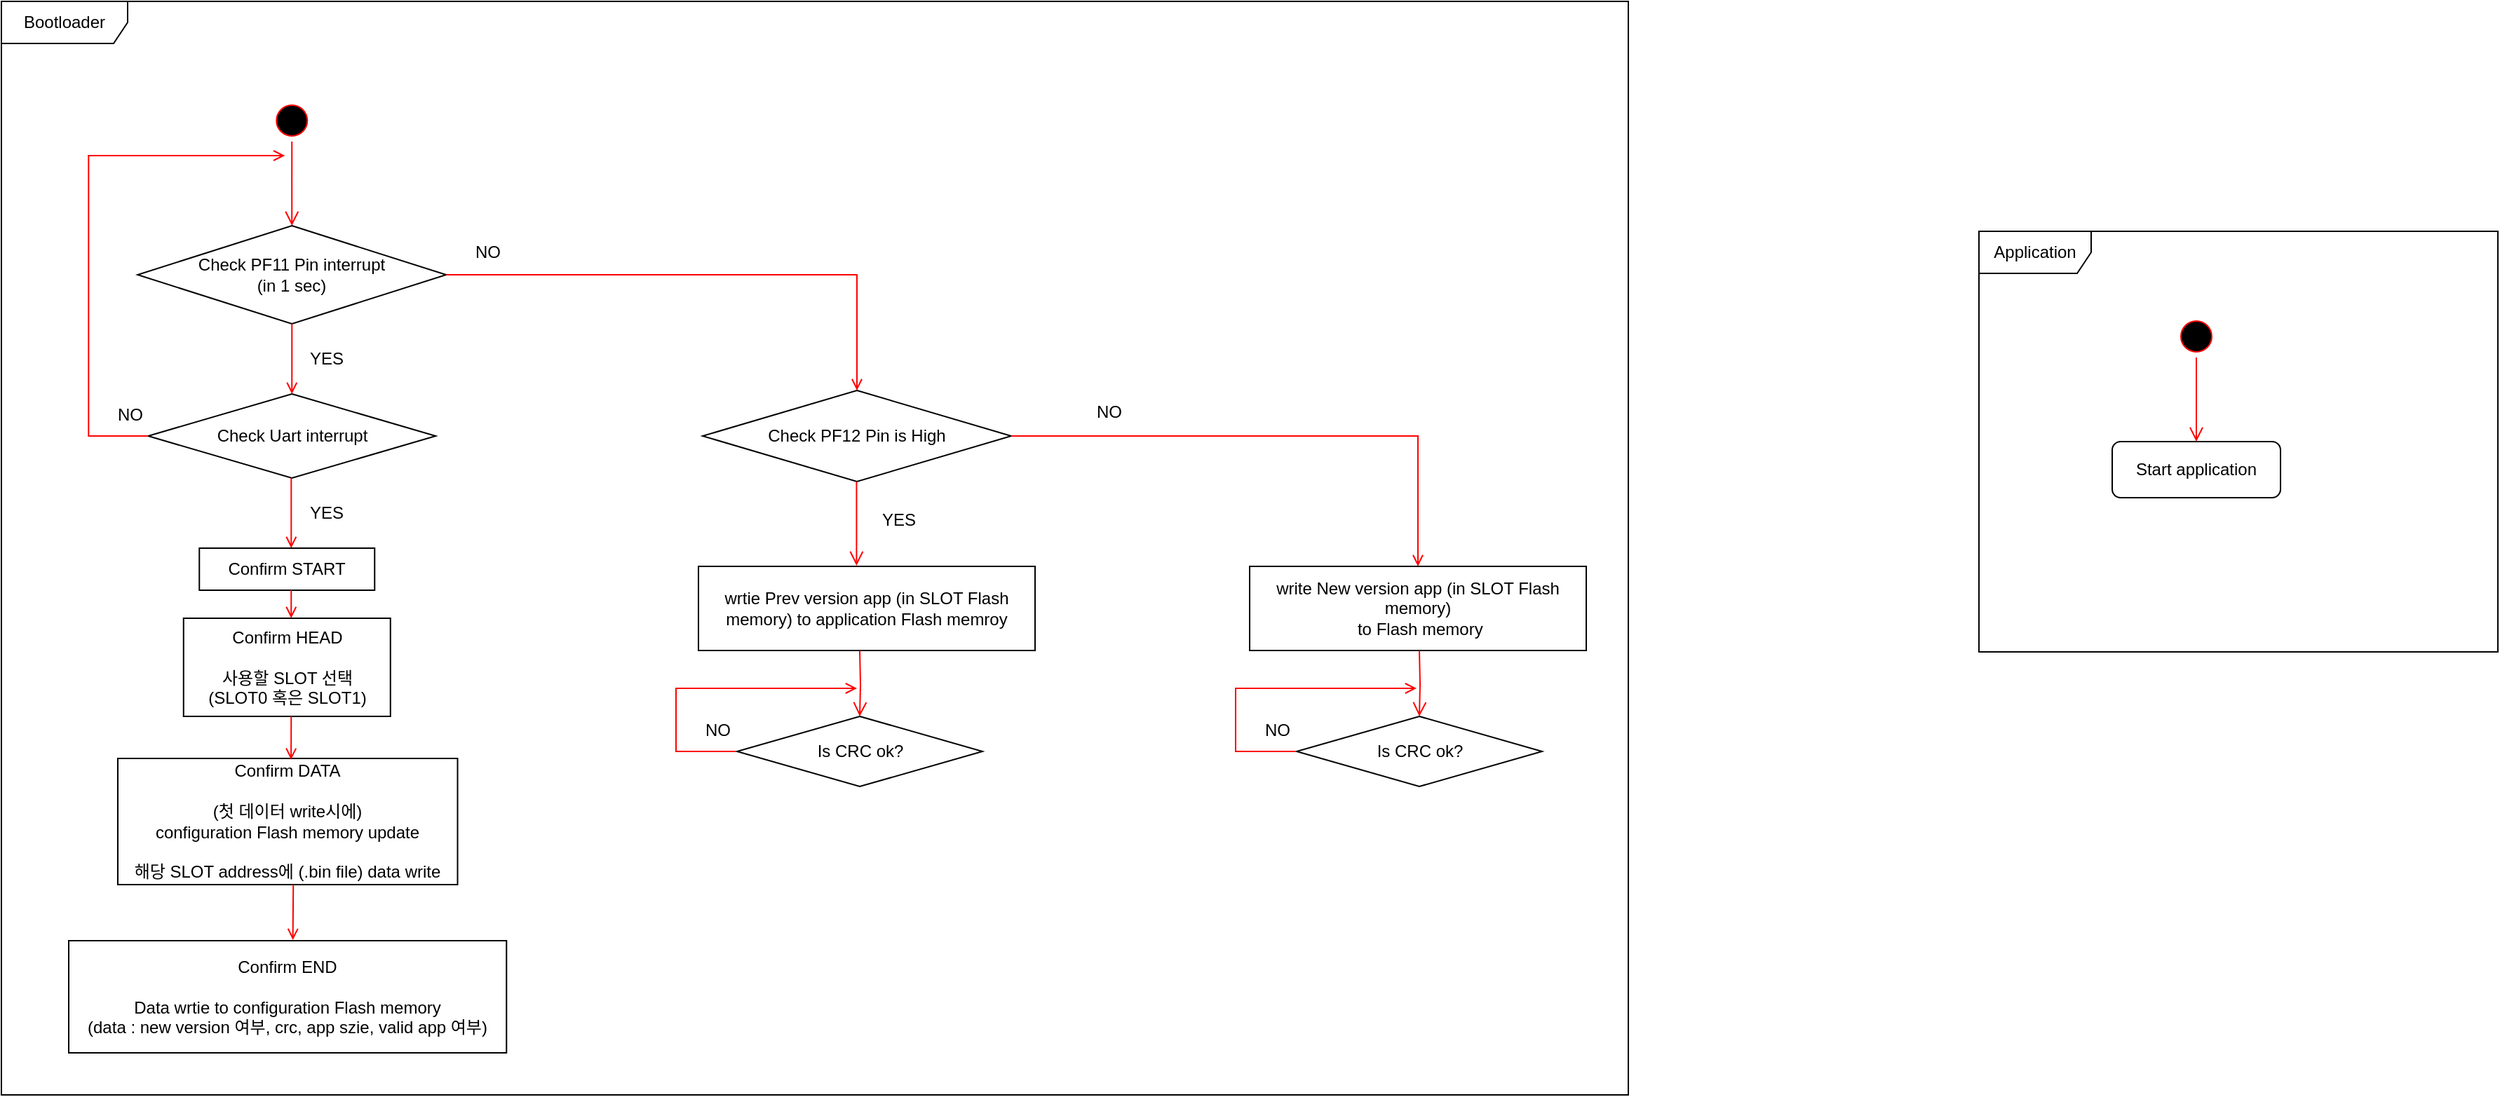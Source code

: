 <mxfile version="20.5.1" type="github">
  <diagram name="Page-1" id="58cdce13-f638-feb5-8d6f-7d28b1aa9fa0">
    <mxGraphModel dx="830" dy="463" grid="1" gridSize="10" guides="1" tooltips="1" connect="1" arrows="1" fold="1" page="1" pageScale="1" pageWidth="1100" pageHeight="850" background="none" math="0" shadow="0">
      <root>
        <mxCell id="0" />
        <mxCell id="1" parent="0" />
        <mxCell id="eKGAcMH3AnmFuZBXyHEG-39" value="Bootloader" style="shape=umlFrame;whiteSpace=wrap;html=1;width=90;height=30;" vertex="1" parent="1">
          <mxGeometry x="150" y="40" width="1160" height="780" as="geometry" />
        </mxCell>
        <mxCell id="eKGAcMH3AnmFuZBXyHEG-1" value="" style="ellipse;html=1;shape=startState;fillColor=#000000;strokeColor=#ff0000;" vertex="1" parent="1">
          <mxGeometry x="342.13" y="110" width="30" height="30" as="geometry" />
        </mxCell>
        <mxCell id="eKGAcMH3AnmFuZBXyHEG-2" value="" style="edgeStyle=orthogonalEdgeStyle;html=1;verticalAlign=bottom;endArrow=open;endSize=8;strokeColor=#ff0000;rounded=0;" edge="1" source="eKGAcMH3AnmFuZBXyHEG-1" parent="1">
          <mxGeometry relative="1" as="geometry">
            <mxPoint x="357.13" y="200" as="targetPoint" />
          </mxGeometry>
        </mxCell>
        <mxCell id="eKGAcMH3AnmFuZBXyHEG-3" value="Check PF11 Pin interrupt&lt;br&gt;(in 1 sec)" style="rhombus;whiteSpace=wrap;html=1;" vertex="1" parent="1">
          <mxGeometry x="247.13" y="200" width="220" height="70" as="geometry" />
        </mxCell>
        <mxCell id="eKGAcMH3AnmFuZBXyHEG-4" value="Check Uart interrupt" style="rhombus;whiteSpace=wrap;html=1;" vertex="1" parent="1">
          <mxGeometry x="254.63" y="320" width="205" height="60" as="geometry" />
        </mxCell>
        <mxCell id="eKGAcMH3AnmFuZBXyHEG-5" value="" style="endArrow=open;html=1;rounded=0;exitX=0.5;exitY=1;exitDx=0;exitDy=0;entryX=0.5;entryY=0;entryDx=0;entryDy=0;strokeColor=#FF0000;endFill=0;" edge="1" parent="1" source="eKGAcMH3AnmFuZBXyHEG-3" target="eKGAcMH3AnmFuZBXyHEG-4">
          <mxGeometry width="50" height="50" relative="1" as="geometry">
            <mxPoint x="582.13" y="220" as="sourcePoint" />
            <mxPoint x="632.13" y="170" as="targetPoint" />
          </mxGeometry>
        </mxCell>
        <mxCell id="eKGAcMH3AnmFuZBXyHEG-6" value="" style="endArrow=open;html=1;rounded=0;exitX=0;exitY=0.5;exitDx=0;exitDy=0;strokeColor=#FF0000;endFill=0;edgeStyle=orthogonalEdgeStyle;" edge="1" parent="1" source="eKGAcMH3AnmFuZBXyHEG-4">
          <mxGeometry width="50" height="50" relative="1" as="geometry">
            <mxPoint x="367.13" y="280" as="sourcePoint" />
            <mxPoint x="352.13" y="150" as="targetPoint" />
            <Array as="points">
              <mxPoint x="212.13" y="350" />
              <mxPoint x="212.13" y="150" />
            </Array>
          </mxGeometry>
        </mxCell>
        <mxCell id="eKGAcMH3AnmFuZBXyHEG-7" value="" style="endArrow=open;html=1;rounded=0;exitX=0.5;exitY=1;exitDx=0;exitDy=0;entryX=0.5;entryY=0;entryDx=0;entryDy=0;strokeColor=#FF0000;endFill=0;" edge="1" parent="1">
          <mxGeometry width="50" height="50" relative="1" as="geometry">
            <mxPoint x="356.65" y="380" as="sourcePoint" />
            <mxPoint x="356.65" y="430" as="targetPoint" />
          </mxGeometry>
        </mxCell>
        <mxCell id="eKGAcMH3AnmFuZBXyHEG-8" value="YES" style="text;html=1;strokeColor=none;fillColor=none;align=center;verticalAlign=middle;whiteSpace=wrap;rounded=0;" vertex="1" parent="1">
          <mxGeometry x="352.13" y="280" width="60" height="30" as="geometry" />
        </mxCell>
        <mxCell id="eKGAcMH3AnmFuZBXyHEG-9" value="Check PF12 Pin is High" style="rhombus;whiteSpace=wrap;html=1;" vertex="1" parent="1">
          <mxGeometry x="650" y="317.5" width="220" height="65" as="geometry" />
        </mxCell>
        <mxCell id="eKGAcMH3AnmFuZBXyHEG-10" value="" style="endArrow=open;html=1;rounded=0;exitX=1;exitY=0.5;exitDx=0;exitDy=0;strokeColor=#FF0000;endFill=0;edgeStyle=orthogonalEdgeStyle;entryX=0.5;entryY=0;entryDx=0;entryDy=0;" edge="1" parent="1" source="eKGAcMH3AnmFuZBXyHEG-3" target="eKGAcMH3AnmFuZBXyHEG-9">
          <mxGeometry width="50" height="50" relative="1" as="geometry">
            <mxPoint x="264.63" y="360" as="sourcePoint" />
            <mxPoint x="362.13" y="160" as="targetPoint" />
            <Array as="points">
              <mxPoint x="760" y="235" />
            </Array>
          </mxGeometry>
        </mxCell>
        <mxCell id="eKGAcMH3AnmFuZBXyHEG-11" value="NO" style="text;html=1;strokeColor=none;fillColor=none;align=center;verticalAlign=middle;whiteSpace=wrap;rounded=0;" vertex="1" parent="1">
          <mxGeometry x="467.13" y="204" width="60" height="30" as="geometry" />
        </mxCell>
        <mxCell id="eKGAcMH3AnmFuZBXyHEG-12" value="NO" style="text;html=1;strokeColor=none;fillColor=none;align=center;verticalAlign=middle;whiteSpace=wrap;rounded=0;" vertex="1" parent="1">
          <mxGeometry x="212.13" y="320" width="60" height="30" as="geometry" />
        </mxCell>
        <mxCell id="eKGAcMH3AnmFuZBXyHEG-13" value="YES" style="text;html=1;strokeColor=none;fillColor=none;align=center;verticalAlign=middle;whiteSpace=wrap;rounded=0;" vertex="1" parent="1">
          <mxGeometry x="352.13" y="390" width="60" height="30" as="geometry" />
        </mxCell>
        <mxCell id="eKGAcMH3AnmFuZBXyHEG-14" value="Confirm START" style="rounded=0;whiteSpace=wrap;html=1;" vertex="1" parent="1">
          <mxGeometry x="291.13" y="430" width="125" height="30" as="geometry" />
        </mxCell>
        <mxCell id="eKGAcMH3AnmFuZBXyHEG-15" value="Confirm HEAD&lt;br&gt;&lt;span style=&quot;text-align: left; background-color: initial;&quot;&gt;&lt;br&gt;사용할 SLOT 선택&lt;br&gt;&lt;/span&gt;(SLOT0 혹은 SLOT1)" style="rounded=0;whiteSpace=wrap;html=1;" vertex="1" parent="1">
          <mxGeometry x="279.88" y="480" width="147.5" height="70" as="geometry" />
        </mxCell>
        <mxCell id="eKGAcMH3AnmFuZBXyHEG-16" value="Confirm DATA&lt;br&gt;&lt;span style=&quot;text-align: left; background-color: initial;&quot;&gt;&lt;br&gt;(첫 데이터 write시에)&lt;br&gt;configuration Flash memory update&lt;br&gt;&lt;br&gt;해당 SLOT address에 (.bin file) data write&lt;br&gt;&lt;/span&gt;" style="rounded=0;whiteSpace=wrap;html=1;" vertex="1" parent="1">
          <mxGeometry x="233" y="580" width="242.25" height="90" as="geometry" />
        </mxCell>
        <mxCell id="eKGAcMH3AnmFuZBXyHEG-17" value="Confirm END&lt;br&gt;&lt;span style=&quot;text-align: left; background-color: initial;&quot;&gt;&lt;br&gt;Data wrtie to configuration Flash memory&lt;br&gt;(data : new version 여부, crc, app szie, valid app 여부)&lt;br&gt;&lt;/span&gt;" style="rounded=0;whiteSpace=wrap;html=1;" vertex="1" parent="1">
          <mxGeometry x="198" y="710" width="312.13" height="80" as="geometry" />
        </mxCell>
        <mxCell id="eKGAcMH3AnmFuZBXyHEG-18" value="" style="endArrow=open;html=1;rounded=0;exitX=0.5;exitY=1;exitDx=0;exitDy=0;entryX=0.5;entryY=0;entryDx=0;entryDy=0;strokeColor=#FF0000;endFill=0;" edge="1" parent="1">
          <mxGeometry width="50" height="50" relative="1" as="geometry">
            <mxPoint x="356.63" y="460" as="sourcePoint" />
            <mxPoint x="356.63" y="480" as="targetPoint" />
          </mxGeometry>
        </mxCell>
        <mxCell id="eKGAcMH3AnmFuZBXyHEG-19" value="" style="endArrow=open;html=1;rounded=0;exitX=0.5;exitY=1;exitDx=0;exitDy=0;strokeColor=#FF0000;endFill=0;entryX=0.51;entryY=0.01;entryDx=0;entryDy=0;entryPerimeter=0;" edge="1" parent="1" target="eKGAcMH3AnmFuZBXyHEG-16">
          <mxGeometry width="50" height="50" relative="1" as="geometry">
            <mxPoint x="356.63" y="550" as="sourcePoint" />
            <mxPoint x="357.228" y="580" as="targetPoint" />
          </mxGeometry>
        </mxCell>
        <mxCell id="eKGAcMH3AnmFuZBXyHEG-20" value="" style="endArrow=open;html=1;rounded=0;exitX=0.5;exitY=1;exitDx=0;exitDy=0;strokeColor=#FF0000;endFill=0;entryX=0.512;entryY=-0.006;entryDx=0;entryDy=0;entryPerimeter=0;" edge="1" parent="1" target="eKGAcMH3AnmFuZBXyHEG-17">
          <mxGeometry width="50" height="50" relative="1" as="geometry">
            <mxPoint x="358.125" y="670" as="sourcePoint" />
            <mxPoint x="358.595" y="710" as="targetPoint" />
          </mxGeometry>
        </mxCell>
        <mxCell id="eKGAcMH3AnmFuZBXyHEG-21" value="wrtie Prev version app (in SLOT Flash memory) to application Flash memroy" style="rounded=0;whiteSpace=wrap;html=1;" vertex="1" parent="1">
          <mxGeometry x="647" y="443" width="240" height="60" as="geometry" />
        </mxCell>
        <mxCell id="eKGAcMH3AnmFuZBXyHEG-23" value="" style="edgeStyle=orthogonalEdgeStyle;html=1;verticalAlign=bottom;endArrow=open;endSize=8;strokeColor=#ff0000;rounded=0;" edge="1" parent="1">
          <mxGeometry relative="1" as="geometry">
            <mxPoint x="759.71" y="442.5" as="targetPoint" />
            <mxPoint x="759.71" y="382.5" as="sourcePoint" />
          </mxGeometry>
        </mxCell>
        <mxCell id="eKGAcMH3AnmFuZBXyHEG-24" value="YES" style="text;html=1;strokeColor=none;fillColor=none;align=center;verticalAlign=middle;whiteSpace=wrap;rounded=0;" vertex="1" parent="1">
          <mxGeometry x="760" y="395" width="60" height="30" as="geometry" />
        </mxCell>
        <mxCell id="eKGAcMH3AnmFuZBXyHEG-25" value="write New version app (in SLOT Flash memory)&lt;br&gt;&amp;nbsp;to Flash memory" style="rounded=0;whiteSpace=wrap;html=1;" vertex="1" parent="1">
          <mxGeometry x="1040" y="443" width="240" height="60" as="geometry" />
        </mxCell>
        <mxCell id="eKGAcMH3AnmFuZBXyHEG-26" value="" style="endArrow=open;html=1;rounded=0;exitX=1;exitY=0.5;exitDx=0;exitDy=0;strokeColor=#FF0000;endFill=0;edgeStyle=orthogonalEdgeStyle;entryX=0.5;entryY=0;entryDx=0;entryDy=0;" edge="1" parent="1" source="eKGAcMH3AnmFuZBXyHEG-9" target="eKGAcMH3AnmFuZBXyHEG-25">
          <mxGeometry width="50" height="50" relative="1" as="geometry">
            <mxPoint x="477.13" y="245" as="sourcePoint" />
            <mxPoint x="770" y="327.5" as="targetPoint" />
            <Array as="points">
              <mxPoint x="1160" y="350" />
            </Array>
          </mxGeometry>
        </mxCell>
        <mxCell id="eKGAcMH3AnmFuZBXyHEG-27" value="NO" style="text;html=1;strokeColor=none;fillColor=none;align=center;verticalAlign=middle;whiteSpace=wrap;rounded=0;" vertex="1" parent="1">
          <mxGeometry x="910" y="317.5" width="60" height="30" as="geometry" />
        </mxCell>
        <mxCell id="eKGAcMH3AnmFuZBXyHEG-28" value="Is CRC ok?" style="rhombus;whiteSpace=wrap;html=1;" vertex="1" parent="1">
          <mxGeometry x="674.5" y="550" width="175" height="50" as="geometry" />
        </mxCell>
        <mxCell id="eKGAcMH3AnmFuZBXyHEG-29" value="" style="edgeStyle=orthogonalEdgeStyle;html=1;verticalAlign=bottom;endArrow=open;endSize=8;strokeColor=#ff0000;rounded=0;exitX=0.5;exitY=1;exitDx=0;exitDy=0;entryX=0.5;entryY=0;entryDx=0;entryDy=0;" edge="1" parent="1" target="eKGAcMH3AnmFuZBXyHEG-28">
          <mxGeometry relative="1" as="geometry">
            <mxPoint x="764.71" y="452.5" as="targetPoint" />
            <mxPoint x="762" y="503" as="sourcePoint" />
          </mxGeometry>
        </mxCell>
        <mxCell id="eKGAcMH3AnmFuZBXyHEG-30" value="" style="endArrow=open;html=1;rounded=0;exitX=0;exitY=0.5;exitDx=0;exitDy=0;strokeColor=#FF0000;endFill=0;edgeStyle=orthogonalEdgeStyle;" edge="1" parent="1">
          <mxGeometry width="50" height="50" relative="1" as="geometry">
            <mxPoint x="673.5" y="575.02" as="sourcePoint" />
            <mxPoint x="760" y="530" as="targetPoint" />
            <Array as="points">
              <mxPoint x="631" y="575" />
              <mxPoint x="631" y="530" />
            </Array>
          </mxGeometry>
        </mxCell>
        <mxCell id="eKGAcMH3AnmFuZBXyHEG-31" value="NO" style="text;html=1;strokeColor=none;fillColor=none;align=center;verticalAlign=middle;whiteSpace=wrap;rounded=0;" vertex="1" parent="1">
          <mxGeometry x="631" y="545.02" width="60" height="30" as="geometry" />
        </mxCell>
        <mxCell id="eKGAcMH3AnmFuZBXyHEG-32" value="Is CRC ok?" style="rhombus;whiteSpace=wrap;html=1;" vertex="1" parent="1">
          <mxGeometry x="1073.5" y="550" width="175" height="50" as="geometry" />
        </mxCell>
        <mxCell id="eKGAcMH3AnmFuZBXyHEG-33" value="" style="edgeStyle=orthogonalEdgeStyle;html=1;verticalAlign=bottom;endArrow=open;endSize=8;strokeColor=#ff0000;rounded=0;exitX=0.5;exitY=1;exitDx=0;exitDy=0;entryX=0.5;entryY=0;entryDx=0;entryDy=0;" edge="1" parent="1" target="eKGAcMH3AnmFuZBXyHEG-32">
          <mxGeometry relative="1" as="geometry">
            <mxPoint x="1163.71" y="452.5" as="targetPoint" />
            <mxPoint x="1161" y="503.0" as="sourcePoint" />
          </mxGeometry>
        </mxCell>
        <mxCell id="eKGAcMH3AnmFuZBXyHEG-34" value="" style="endArrow=open;html=1;rounded=0;exitX=0;exitY=0.5;exitDx=0;exitDy=0;strokeColor=#FF0000;endFill=0;edgeStyle=orthogonalEdgeStyle;" edge="1" parent="1">
          <mxGeometry width="50" height="50" relative="1" as="geometry">
            <mxPoint x="1072.5" y="575.02" as="sourcePoint" />
            <mxPoint x="1159" y="530" as="targetPoint" />
            <Array as="points">
              <mxPoint x="1030" y="575" />
              <mxPoint x="1030" y="530" />
            </Array>
          </mxGeometry>
        </mxCell>
        <mxCell id="eKGAcMH3AnmFuZBXyHEG-35" value="NO" style="text;html=1;strokeColor=none;fillColor=none;align=center;verticalAlign=middle;whiteSpace=wrap;rounded=0;" vertex="1" parent="1">
          <mxGeometry x="1030" y="545.02" width="60" height="30" as="geometry" />
        </mxCell>
        <mxCell id="eKGAcMH3AnmFuZBXyHEG-36" value="" style="ellipse;html=1;shape=startState;fillColor=#000000;strokeColor=#ff0000;" vertex="1" parent="1">
          <mxGeometry x="1700" y="264" width="30" height="30" as="geometry" />
        </mxCell>
        <mxCell id="eKGAcMH3AnmFuZBXyHEG-37" value="" style="edgeStyle=orthogonalEdgeStyle;html=1;verticalAlign=bottom;endArrow=open;endSize=8;strokeColor=#ff0000;rounded=0;" edge="1" source="eKGAcMH3AnmFuZBXyHEG-36" parent="1">
          <mxGeometry relative="1" as="geometry">
            <mxPoint x="1715" y="354" as="targetPoint" />
          </mxGeometry>
        </mxCell>
        <mxCell id="eKGAcMH3AnmFuZBXyHEG-38" value="Start application" style="rounded=1;whiteSpace=wrap;html=1;perimeterSpacing=0;" vertex="1" parent="1">
          <mxGeometry x="1655" y="354" width="120" height="40" as="geometry" />
        </mxCell>
        <mxCell id="eKGAcMH3AnmFuZBXyHEG-40" value="Application" style="shape=umlFrame;whiteSpace=wrap;html=1;width=80;height=30;" vertex="1" parent="1">
          <mxGeometry x="1560" y="204" width="370" height="300" as="geometry" />
        </mxCell>
      </root>
    </mxGraphModel>
  </diagram>
</mxfile>
